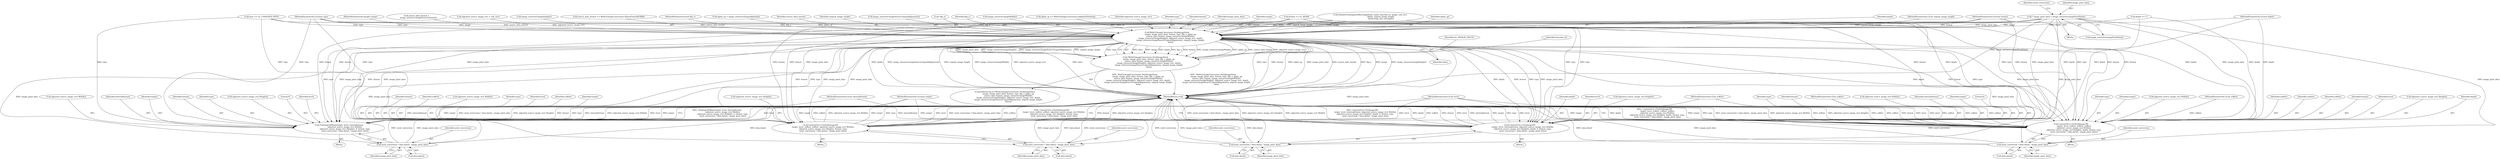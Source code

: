 digraph "0_Chrome_3298d3abf47b3a7a10e44c07d821c68a5c8aa935_0@pointer" {
"1000192" [label="(Call,* image_pixel_data = image_extractor.ImagePixelData())"];
"1000233" [label="(Call,WebGLImageConversion::PackImageData(\n            image, image_pixel_data, format, type, flip_y, alpha_op,\n            source_data_format, image_extractor.ImageWidth(),\n            image_extractor.ImageHeight(), adjusted_source_image_rect, depth,\n            image_extractor.ImageSourceUnpackAlignment(), unpack_image_height,\n            data))"];
"1000232" [label="(Call,!WebGLImageConversion::PackImageData(\n            image, image_pixel_data, format, type, flip_y, alpha_op,\n            source_data_format, image_extractor.ImageWidth(),\n            image_extractor.ImageHeight(), adjusted_source_image_rect, depth,\n            image_extractor.ImageSourceUnpackAlignment(), unpack_image_height,\n            data))"];
"1000260" [label="(Call,TexImage2DBase(target, level, internalformat,\n                   adjusted_source_image_rect.Width(),\n                   adjusted_source_image_rect.Height(), 0, format, type,\n                   need_conversion ? data.data() : image_pixel_data))"];
"1000269" [label="(Call,need_conversion ? data.data() : image_pixel_data)"];
"1000279" [label="(Call,ContextGL()->TexSubImage2D(\n        target, level, xoffset, yoffset, adjusted_source_image_rect.Width(),\n        adjusted_source_image_rect.Height(), format, type,\n        need_conversion ? data.data() : image_pixel_data))"];
"1000288" [label="(Call,need_conversion ? data.data() : image_pixel_data)"];
"1000299" [label="(Call,ContextGL()->TexImage3D(\n          target, level, internalformat, adjusted_source_image_rect.Width(),\n          adjusted_source_image_rect.Height(), depth, 0, format, type,\n          need_conversion ? data.data() : image_pixel_data))"];
"1000309" [label="(Call,need_conversion ? data.data() : image_pixel_data)"];
"1000318" [label="(Call,ContextGL()->TexSubImage3D(\n          target, level, xoffset, yoffset, zoffset,\n          adjusted_source_image_rect.Width(),\n          adjusted_source_image_rect.Height(), depth, format, type,\n          need_conversion ? data.data() : image_pixel_data))"];
"1000329" [label="(Call,need_conversion ? data.data() : image_pixel_data)"];
"1000109" [label="(MethodParameterIn,GLenum type)"];
"1000259" [label="(Block,)"];
"1000209" [label="(Call,format == GL_RGBA)"];
"1000286" [label="(Identifier,format)"];
"1000310" [label="(Identifier,need_conversion)"];
"1000235" [label="(Identifier,image_pixel_data)"];
"1000311" [label="(Call,data.data())"];
"1000234" [label="(Identifier,image)"];
"1000331" [label="(Call,data.data())"];
"1000108" [label="(MethodParameterIn,GLenum format)"];
"1000213" [label="(Call,alpha_op == WebGLImageConversion::kAlphaDoNothing)"];
"1000243" [label="(Identifier,adjusted_source_image_rect)"];
"1000237" [label="(Identifier,type)"];
"1000321" [label="(Identifier,xoffset)"];
"1000305" [label="(Identifier,depth)"];
"1000279" [label="(Call,ContextGL()->TexSubImage2D(\n        target, level, xoffset, yoffset, adjusted_source_image_rect.Width(),\n        adjusted_source_image_rect.Height(), format, type,\n        need_conversion ? data.data() : image_pixel_data))"];
"1000115" [label="(MethodParameterIn,GLsizei depth)"];
"1000232" [label="(Call,!WebGLImageConversion::PackImageData(\n            image, image_pixel_data, format, type, flip_y, alpha_op,\n            source_data_format, image_extractor.ImageWidth(),\n            image_extractor.ImageHeight(), adjusted_source_image_rect, depth,\n            image_extractor.ImageSourceUnpackAlignment(), unpack_image_height,\n            data))"];
"1000197" [label="(Identifier,need_conversion)"];
"1000278" [label="(Block,)"];
"1000104" [label="(MethodParameterIn,GLint internalformat)"];
"1000291" [label="(Identifier,image_pixel_data)"];
"1000193" [label="(Identifier,image_pixel_data)"];
"1000322" [label="(Identifier,yoffset)"];
"1000333" [label="(MethodReturn,void)"];
"1000236" [label="(Identifier,format)"];
"1000102" [label="(MethodParameterIn,GLenum target)"];
"1000262" [label="(Identifier,level)"];
"1000250" [label="(Identifier,GL_INVALID_VALUE)"];
"1000151" [label="(Call,ValidateTexImageSubRectangle(func_name, function_id, image, sub_rect,\n                                    depth, unpack_image_height,\n                                    &selecting_sub_rectangle))"];
"1000270" [label="(Identifier,need_conversion)"];
"1000247" [label="(Identifier,data)"];
"1000323" [label="(Identifier,zoffset)"];
"1000239" [label="(Identifier,alpha_op)"];
"1000264" [label="(Call,adjusted_source_image_rect.Width())"];
"1000301" [label="(Identifier,level)"];
"1000244" [label="(Identifier,depth)"];
"1000298" [label="(Block,)"];
"1000288" [label="(Call,need_conversion ? data.data() : image_pixel_data)"];
"1000263" [label="(Identifier,internalformat)"];
"1000116" [label="(MethodParameterIn,GLint unpack_image_height)"];
"1000285" [label="(Call,adjusted_source_image_rect.Height())"];
"1000314" [label="(Block,)"];
"1000110" [label="(MethodParameterIn,Image* image)"];
"1000105" [label="(MethodParameterIn,GLint xoffset)"];
"1000282" [label="(Identifier,xoffset)"];
"1000284" [label="(Call,adjusted_source_image_rect.Width())"];
"1000304" [label="(Call,adjusted_source_image_rect.Height())"];
"1000184" [label="(Call,source_data_format =\n      image_extractor.ImageSourceFormat())"];
"1000299" [label="(Call,ContextGL()->TexImage3D(\n          target, level, internalformat, adjusted_source_image_rect.Width(),\n          adjusted_source_image_rect.Height(), depth, 0, format, type,\n          need_conversion ? data.data() : image_pixel_data))"];
"1000308" [label="(Identifier,type)"];
"1000163" [label="(Call,adjusted_source_image_rect = sub_rect)"];
"1000327" [label="(Identifier,format)"];
"1000257" [label="(Identifier,function_id)"];
"1000242" [label="(Call,image_extractor.ImageHeight())"];
"1000318" [label="(Call,ContextGL()->TexSubImage3D(\n          target, level, xoffset, yoffset, zoffset,\n          adjusted_source_image_rect.Width(),\n          adjusted_source_image_rect.Height(), depth, format, type,\n          need_conversion ? data.data() : image_pixel_data))"];
"1000332" [label="(Identifier,image_pixel_data)"];
"1000307" [label="(Identifier,format)"];
"1000103" [label="(MethodParameterIn,GLint level)"];
"1000272" [label="(Identifier,image_pixel_data)"];
"1000205" [label="(Call,source_data_format == WebGLImageConversion::kDataFormatRGBA8)"];
"1000117" [label="(Block,)"];
"1000112" [label="(MethodParameterIn,bool flip_y)"];
"1000287" [label="(Identifier,type)"];
"1000329" [label="(Call,need_conversion ? data.data() : image_pixel_data)"];
"1000330" [label="(Identifier,need_conversion)"];
"1000303" [label="(Call,adjusted_source_image_rect.Width())"];
"1000320" [label="(Identifier,level)"];
"1000325" [label="(Call,adjusted_source_image_rect.Height())"];
"1000271" [label="(Call,data.data())"];
"1000188" [label="(Call,alpha_op = image_extractor.ImageAlphaOp())"];
"1000240" [label="(Identifier,source_data_format)"];
"1000281" [label="(Identifier,level)"];
"1000233" [label="(Call,WebGLImageConversion::PackImageData(\n            image, image_pixel_data, format, type, flip_y, alpha_op,\n            source_data_format, image_extractor.ImageWidth(),\n            image_extractor.ImageHeight(), adjusted_source_image_rect, depth,\n            image_extractor.ImageSourceUnpackAlignment(), unpack_image_height,\n            data))"];
"1000246" [label="(Identifier,unpack_image_height)"];
"1000245" [label="(Call,image_extractor.ImageSourceUnpackAlignment())"];
"1000302" [label="(Identifier,internalformat)"];
"1000283" [label="(Identifier,yoffset)"];
"1000312" [label="(Identifier,image_pixel_data)"];
"1000280" [label="(Identifier,target)"];
"1000260" [label="(Call,TexImage2DBase(target, level, internalformat,\n                   adjusted_source_image_rect.Width(),\n                   adjusted_source_image_rect.Height(), 0, format, type,\n                   need_conversion ? data.data() : image_pixel_data))"];
"1000217" [label="(Call,!flip_y)"];
"1000300" [label="(Identifier,target)"];
"1000269" [label="(Call,need_conversion ? data.data() : image_pixel_data)"];
"1000194" [label="(Call,image_extractor.ImagePixelData())"];
"1000326" [label="(Identifier,depth)"];
"1000289" [label="(Identifier,need_conversion)"];
"1000261" [label="(Identifier,target)"];
"1000309" [label="(Call,need_conversion ? data.data() : image_pixel_data)"];
"1000231" [label="(ControlStructure,if (!WebGLImageConversion::PackImageData(\n            image, image_pixel_data, format, type, flip_y, alpha_op,\n            source_data_format, image_extractor.ImageWidth(),\n            image_extractor.ImageHeight(), adjusted_source_image_rect, depth,\n            image_extractor.ImageSourceUnpackAlignment(), unpack_image_height,\n            data)))"];
"1000290" [label="(Call,data.data())"];
"1000192" [label="(Call,* image_pixel_data = image_extractor.ImagePixelData())"];
"1000201" [label="(Call,type == GL_UNSIGNED_BYTE)"];
"1000328" [label="(Identifier,type)"];
"1000319" [label="(Identifier,target)"];
"1000238" [label="(Identifier,flip_y)"];
"1000267" [label="(Identifier,format)"];
"1000222" [label="(Call,depth == 1)"];
"1000241" [label="(Call,image_extractor.ImageWidth())"];
"1000106" [label="(MethodParameterIn,GLint yoffset)"];
"1000268" [label="(Identifier,type)"];
"1000324" [label="(Call,adjusted_source_image_rect.Width())"];
"1000107" [label="(MethodParameterIn,GLint zoffset)"];
"1000306" [label="(Literal,0)"];
"1000265" [label="(Call,adjusted_source_image_rect.Height())"];
"1000266" [label="(Literal,0)"];
"1000192" -> "1000117"  [label="AST: "];
"1000192" -> "1000194"  [label="CFG: "];
"1000193" -> "1000192"  [label="AST: "];
"1000194" -> "1000192"  [label="AST: "];
"1000197" -> "1000192"  [label="CFG: "];
"1000192" -> "1000333"  [label="DDG: image_extractor.ImagePixelData()"];
"1000192" -> "1000233"  [label="DDG: image_pixel_data"];
"1000192" -> "1000260"  [label="DDG: image_pixel_data"];
"1000192" -> "1000269"  [label="DDG: image_pixel_data"];
"1000192" -> "1000279"  [label="DDG: image_pixel_data"];
"1000192" -> "1000288"  [label="DDG: image_pixel_data"];
"1000192" -> "1000299"  [label="DDG: image_pixel_data"];
"1000192" -> "1000309"  [label="DDG: image_pixel_data"];
"1000192" -> "1000318"  [label="DDG: image_pixel_data"];
"1000192" -> "1000329"  [label="DDG: image_pixel_data"];
"1000233" -> "1000232"  [label="AST: "];
"1000233" -> "1000247"  [label="CFG: "];
"1000234" -> "1000233"  [label="AST: "];
"1000235" -> "1000233"  [label="AST: "];
"1000236" -> "1000233"  [label="AST: "];
"1000237" -> "1000233"  [label="AST: "];
"1000238" -> "1000233"  [label="AST: "];
"1000239" -> "1000233"  [label="AST: "];
"1000240" -> "1000233"  [label="AST: "];
"1000241" -> "1000233"  [label="AST: "];
"1000242" -> "1000233"  [label="AST: "];
"1000243" -> "1000233"  [label="AST: "];
"1000244" -> "1000233"  [label="AST: "];
"1000245" -> "1000233"  [label="AST: "];
"1000246" -> "1000233"  [label="AST: "];
"1000247" -> "1000233"  [label="AST: "];
"1000232" -> "1000233"  [label="CFG: "];
"1000233" -> "1000333"  [label="DDG: type"];
"1000233" -> "1000333"  [label="DDG: format"];
"1000233" -> "1000333"  [label="DDG: alpha_op"];
"1000233" -> "1000333"  [label="DDG: image_pixel_data"];
"1000233" -> "1000333"  [label="DDG: source_data_format"];
"1000233" -> "1000333"  [label="DDG: flip_y"];
"1000233" -> "1000333"  [label="DDG: image"];
"1000233" -> "1000333"  [label="DDG: image_extractor.ImageHeight()"];
"1000233" -> "1000333"  [label="DDG: depth"];
"1000233" -> "1000333"  [label="DDG: image_extractor.ImageSourceUnpackAlignment()"];
"1000233" -> "1000333"  [label="DDG: unpack_image_height"];
"1000233" -> "1000333"  [label="DDG: image_extractor.ImageWidth()"];
"1000233" -> "1000333"  [label="DDG: adjusted_source_image_rect"];
"1000233" -> "1000333"  [label="DDG: data"];
"1000233" -> "1000232"  [label="DDG: data"];
"1000233" -> "1000232"  [label="DDG: image"];
"1000233" -> "1000232"  [label="DDG: depth"];
"1000233" -> "1000232"  [label="DDG: flip_y"];
"1000233" -> "1000232"  [label="DDG: format"];
"1000233" -> "1000232"  [label="DDG: image_extractor.ImageWidth()"];
"1000233" -> "1000232"  [label="DDG: alpha_op"];
"1000233" -> "1000232"  [label="DDG: source_data_format"];
"1000233" -> "1000232"  [label="DDG: adjusted_source_image_rect"];
"1000233" -> "1000232"  [label="DDG: image_pixel_data"];
"1000233" -> "1000232"  [label="DDG: image_extractor.ImageHeight()"];
"1000233" -> "1000232"  [label="DDG: image_extractor.ImageSourceUnpackAlignment()"];
"1000233" -> "1000232"  [label="DDG: unpack_image_height"];
"1000233" -> "1000232"  [label="DDG: type"];
"1000151" -> "1000233"  [label="DDG: image"];
"1000151" -> "1000233"  [label="DDG: depth"];
"1000151" -> "1000233"  [label="DDG: unpack_image_height"];
"1000110" -> "1000233"  [label="DDG: image"];
"1000209" -> "1000233"  [label="DDG: format"];
"1000108" -> "1000233"  [label="DDG: format"];
"1000201" -> "1000233"  [label="DDG: type"];
"1000109" -> "1000233"  [label="DDG: type"];
"1000217" -> "1000233"  [label="DDG: flip_y"];
"1000112" -> "1000233"  [label="DDG: flip_y"];
"1000213" -> "1000233"  [label="DDG: alpha_op"];
"1000188" -> "1000233"  [label="DDG: alpha_op"];
"1000184" -> "1000233"  [label="DDG: source_data_format"];
"1000205" -> "1000233"  [label="DDG: source_data_format"];
"1000163" -> "1000233"  [label="DDG: adjusted_source_image_rect"];
"1000222" -> "1000233"  [label="DDG: depth"];
"1000115" -> "1000233"  [label="DDG: depth"];
"1000116" -> "1000233"  [label="DDG: unpack_image_height"];
"1000233" -> "1000260"  [label="DDG: format"];
"1000233" -> "1000260"  [label="DDG: type"];
"1000233" -> "1000260"  [label="DDG: image_pixel_data"];
"1000233" -> "1000269"  [label="DDG: image_pixel_data"];
"1000233" -> "1000279"  [label="DDG: format"];
"1000233" -> "1000279"  [label="DDG: type"];
"1000233" -> "1000279"  [label="DDG: image_pixel_data"];
"1000233" -> "1000288"  [label="DDG: image_pixel_data"];
"1000233" -> "1000299"  [label="DDG: depth"];
"1000233" -> "1000299"  [label="DDG: format"];
"1000233" -> "1000299"  [label="DDG: type"];
"1000233" -> "1000299"  [label="DDG: image_pixel_data"];
"1000233" -> "1000309"  [label="DDG: image_pixel_data"];
"1000233" -> "1000318"  [label="DDG: depth"];
"1000233" -> "1000318"  [label="DDG: format"];
"1000233" -> "1000318"  [label="DDG: type"];
"1000233" -> "1000318"  [label="DDG: image_pixel_data"];
"1000233" -> "1000329"  [label="DDG: image_pixel_data"];
"1000232" -> "1000231"  [label="AST: "];
"1000250" -> "1000232"  [label="CFG: "];
"1000257" -> "1000232"  [label="CFG: "];
"1000232" -> "1000333"  [label="DDG: WebGLImageConversion::PackImageData(\n            image, image_pixel_data, format, type, flip_y, alpha_op,\n            source_data_format, image_extractor.ImageWidth(),\n            image_extractor.ImageHeight(), adjusted_source_image_rect, depth,\n            image_extractor.ImageSourceUnpackAlignment(), unpack_image_height,\n            data)"];
"1000232" -> "1000333"  [label="DDG: !WebGLImageConversion::PackImageData(\n            image, image_pixel_data, format, type, flip_y, alpha_op,\n            source_data_format, image_extractor.ImageWidth(),\n            image_extractor.ImageHeight(), adjusted_source_image_rect, depth,\n            image_extractor.ImageSourceUnpackAlignment(), unpack_image_height,\n            data)"];
"1000260" -> "1000259"  [label="AST: "];
"1000260" -> "1000269"  [label="CFG: "];
"1000261" -> "1000260"  [label="AST: "];
"1000262" -> "1000260"  [label="AST: "];
"1000263" -> "1000260"  [label="AST: "];
"1000264" -> "1000260"  [label="AST: "];
"1000265" -> "1000260"  [label="AST: "];
"1000266" -> "1000260"  [label="AST: "];
"1000267" -> "1000260"  [label="AST: "];
"1000268" -> "1000260"  [label="AST: "];
"1000269" -> "1000260"  [label="AST: "];
"1000333" -> "1000260"  [label="CFG: "];
"1000260" -> "1000333"  [label="DDG: TexImage2DBase(target, level, internalformat,\n                   adjusted_source_image_rect.Width(),\n                   adjusted_source_image_rect.Height(), 0, format, type,\n                   need_conversion ? data.data() : image_pixel_data)"];
"1000260" -> "1000333"  [label="DDG: need_conversion ? data.data() : image_pixel_data"];
"1000260" -> "1000333"  [label="DDG: adjusted_source_image_rect.Height()"];
"1000260" -> "1000333"  [label="DDG: format"];
"1000260" -> "1000333"  [label="DDG: type"];
"1000260" -> "1000333"  [label="DDG: internalformat"];
"1000260" -> "1000333"  [label="DDG: adjusted_source_image_rect.Width()"];
"1000260" -> "1000333"  [label="DDG: level"];
"1000260" -> "1000333"  [label="DDG: target"];
"1000102" -> "1000260"  [label="DDG: target"];
"1000103" -> "1000260"  [label="DDG: level"];
"1000104" -> "1000260"  [label="DDG: internalformat"];
"1000209" -> "1000260"  [label="DDG: format"];
"1000108" -> "1000260"  [label="DDG: format"];
"1000201" -> "1000260"  [label="DDG: type"];
"1000109" -> "1000260"  [label="DDG: type"];
"1000269" -> "1000271"  [label="CFG: "];
"1000269" -> "1000272"  [label="CFG: "];
"1000270" -> "1000269"  [label="AST: "];
"1000271" -> "1000269"  [label="AST: "];
"1000272" -> "1000269"  [label="AST: "];
"1000269" -> "1000333"  [label="DDG: need_conversion"];
"1000269" -> "1000333"  [label="DDG: image_pixel_data"];
"1000269" -> "1000333"  [label="DDG: data.data()"];
"1000279" -> "1000278"  [label="AST: "];
"1000279" -> "1000288"  [label="CFG: "];
"1000280" -> "1000279"  [label="AST: "];
"1000281" -> "1000279"  [label="AST: "];
"1000282" -> "1000279"  [label="AST: "];
"1000283" -> "1000279"  [label="AST: "];
"1000284" -> "1000279"  [label="AST: "];
"1000285" -> "1000279"  [label="AST: "];
"1000286" -> "1000279"  [label="AST: "];
"1000287" -> "1000279"  [label="AST: "];
"1000288" -> "1000279"  [label="AST: "];
"1000333" -> "1000279"  [label="CFG: "];
"1000279" -> "1000333"  [label="DDG: format"];
"1000279" -> "1000333"  [label="DDG: adjusted_source_image_rect.Height()"];
"1000279" -> "1000333"  [label="DDG: xoffset"];
"1000279" -> "1000333"  [label="DDG: adjusted_source_image_rect.Width()"];
"1000279" -> "1000333"  [label="DDG: target"];
"1000279" -> "1000333"  [label="DDG: type"];
"1000279" -> "1000333"  [label="DDG: level"];
"1000279" -> "1000333"  [label="DDG: need_conversion ? data.data() : image_pixel_data"];
"1000279" -> "1000333"  [label="DDG: yoffset"];
"1000279" -> "1000333"  [label="DDG: ContextGL()->TexSubImage2D(\n        target, level, xoffset, yoffset, adjusted_source_image_rect.Width(),\n        adjusted_source_image_rect.Height(), format, type,\n        need_conversion ? data.data() : image_pixel_data)"];
"1000102" -> "1000279"  [label="DDG: target"];
"1000103" -> "1000279"  [label="DDG: level"];
"1000105" -> "1000279"  [label="DDG: xoffset"];
"1000106" -> "1000279"  [label="DDG: yoffset"];
"1000209" -> "1000279"  [label="DDG: format"];
"1000108" -> "1000279"  [label="DDG: format"];
"1000201" -> "1000279"  [label="DDG: type"];
"1000109" -> "1000279"  [label="DDG: type"];
"1000288" -> "1000290"  [label="CFG: "];
"1000288" -> "1000291"  [label="CFG: "];
"1000289" -> "1000288"  [label="AST: "];
"1000290" -> "1000288"  [label="AST: "];
"1000291" -> "1000288"  [label="AST: "];
"1000288" -> "1000333"  [label="DDG: image_pixel_data"];
"1000288" -> "1000333"  [label="DDG: data.data()"];
"1000288" -> "1000333"  [label="DDG: need_conversion"];
"1000299" -> "1000298"  [label="AST: "];
"1000299" -> "1000309"  [label="CFG: "];
"1000300" -> "1000299"  [label="AST: "];
"1000301" -> "1000299"  [label="AST: "];
"1000302" -> "1000299"  [label="AST: "];
"1000303" -> "1000299"  [label="AST: "];
"1000304" -> "1000299"  [label="AST: "];
"1000305" -> "1000299"  [label="AST: "];
"1000306" -> "1000299"  [label="AST: "];
"1000307" -> "1000299"  [label="AST: "];
"1000308" -> "1000299"  [label="AST: "];
"1000309" -> "1000299"  [label="AST: "];
"1000333" -> "1000299"  [label="CFG: "];
"1000299" -> "1000333"  [label="DDG: need_conversion ? data.data() : image_pixel_data"];
"1000299" -> "1000333"  [label="DDG: adjusted_source_image_rect.Height()"];
"1000299" -> "1000333"  [label="DDG: adjusted_source_image_rect.Width()"];
"1000299" -> "1000333"  [label="DDG: ContextGL()->TexImage3D(\n          target, level, internalformat, adjusted_source_image_rect.Width(),\n          adjusted_source_image_rect.Height(), depth, 0, format, type,\n          need_conversion ? data.data() : image_pixel_data)"];
"1000299" -> "1000333"  [label="DDG: depth"];
"1000299" -> "1000333"  [label="DDG: format"];
"1000299" -> "1000333"  [label="DDG: level"];
"1000299" -> "1000333"  [label="DDG: internalformat"];
"1000299" -> "1000333"  [label="DDG: target"];
"1000299" -> "1000333"  [label="DDG: type"];
"1000102" -> "1000299"  [label="DDG: target"];
"1000103" -> "1000299"  [label="DDG: level"];
"1000104" -> "1000299"  [label="DDG: internalformat"];
"1000222" -> "1000299"  [label="DDG: depth"];
"1000151" -> "1000299"  [label="DDG: depth"];
"1000115" -> "1000299"  [label="DDG: depth"];
"1000209" -> "1000299"  [label="DDG: format"];
"1000108" -> "1000299"  [label="DDG: format"];
"1000201" -> "1000299"  [label="DDG: type"];
"1000109" -> "1000299"  [label="DDG: type"];
"1000309" -> "1000311"  [label="CFG: "];
"1000309" -> "1000312"  [label="CFG: "];
"1000310" -> "1000309"  [label="AST: "];
"1000311" -> "1000309"  [label="AST: "];
"1000312" -> "1000309"  [label="AST: "];
"1000309" -> "1000333"  [label="DDG: need_conversion"];
"1000309" -> "1000333"  [label="DDG: image_pixel_data"];
"1000309" -> "1000333"  [label="DDG: data.data()"];
"1000318" -> "1000314"  [label="AST: "];
"1000318" -> "1000329"  [label="CFG: "];
"1000319" -> "1000318"  [label="AST: "];
"1000320" -> "1000318"  [label="AST: "];
"1000321" -> "1000318"  [label="AST: "];
"1000322" -> "1000318"  [label="AST: "];
"1000323" -> "1000318"  [label="AST: "];
"1000324" -> "1000318"  [label="AST: "];
"1000325" -> "1000318"  [label="AST: "];
"1000326" -> "1000318"  [label="AST: "];
"1000327" -> "1000318"  [label="AST: "];
"1000328" -> "1000318"  [label="AST: "];
"1000329" -> "1000318"  [label="AST: "];
"1000333" -> "1000318"  [label="CFG: "];
"1000318" -> "1000333"  [label="DDG: depth"];
"1000318" -> "1000333"  [label="DDG: ContextGL()->TexSubImage3D(\n          target, level, xoffset, yoffset, zoffset,\n          adjusted_source_image_rect.Width(),\n          adjusted_source_image_rect.Height(), depth, format, type,\n          need_conversion ? data.data() : image_pixel_data)"];
"1000318" -> "1000333"  [label="DDG: target"];
"1000318" -> "1000333"  [label="DDG: type"];
"1000318" -> "1000333"  [label="DDG: need_conversion ? data.data() : image_pixel_data"];
"1000318" -> "1000333"  [label="DDG: adjusted_source_image_rect.Width()"];
"1000318" -> "1000333"  [label="DDG: yoffset"];
"1000318" -> "1000333"  [label="DDG: adjusted_source_image_rect.Height()"];
"1000318" -> "1000333"  [label="DDG: zoffset"];
"1000318" -> "1000333"  [label="DDG: xoffset"];
"1000318" -> "1000333"  [label="DDG: format"];
"1000318" -> "1000333"  [label="DDG: level"];
"1000102" -> "1000318"  [label="DDG: target"];
"1000103" -> "1000318"  [label="DDG: level"];
"1000105" -> "1000318"  [label="DDG: xoffset"];
"1000106" -> "1000318"  [label="DDG: yoffset"];
"1000107" -> "1000318"  [label="DDG: zoffset"];
"1000222" -> "1000318"  [label="DDG: depth"];
"1000151" -> "1000318"  [label="DDG: depth"];
"1000115" -> "1000318"  [label="DDG: depth"];
"1000209" -> "1000318"  [label="DDG: format"];
"1000108" -> "1000318"  [label="DDG: format"];
"1000201" -> "1000318"  [label="DDG: type"];
"1000109" -> "1000318"  [label="DDG: type"];
"1000329" -> "1000331"  [label="CFG: "];
"1000329" -> "1000332"  [label="CFG: "];
"1000330" -> "1000329"  [label="AST: "];
"1000331" -> "1000329"  [label="AST: "];
"1000332" -> "1000329"  [label="AST: "];
"1000329" -> "1000333"  [label="DDG: data.data()"];
"1000329" -> "1000333"  [label="DDG: image_pixel_data"];
"1000329" -> "1000333"  [label="DDG: need_conversion"];
}
